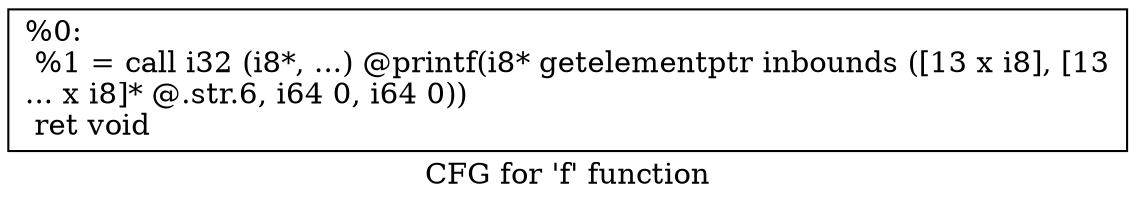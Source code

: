 digraph "CFG for 'f' function" {
	label="CFG for 'f' function";

	Node0x1599990 [shape=record,label="{%0:\l  %1 = call i32 (i8*, ...) @printf(i8* getelementptr inbounds ([13 x i8], [13\l... x i8]* @.str.6, i64 0, i64 0))\l  ret void\l}"];
}
